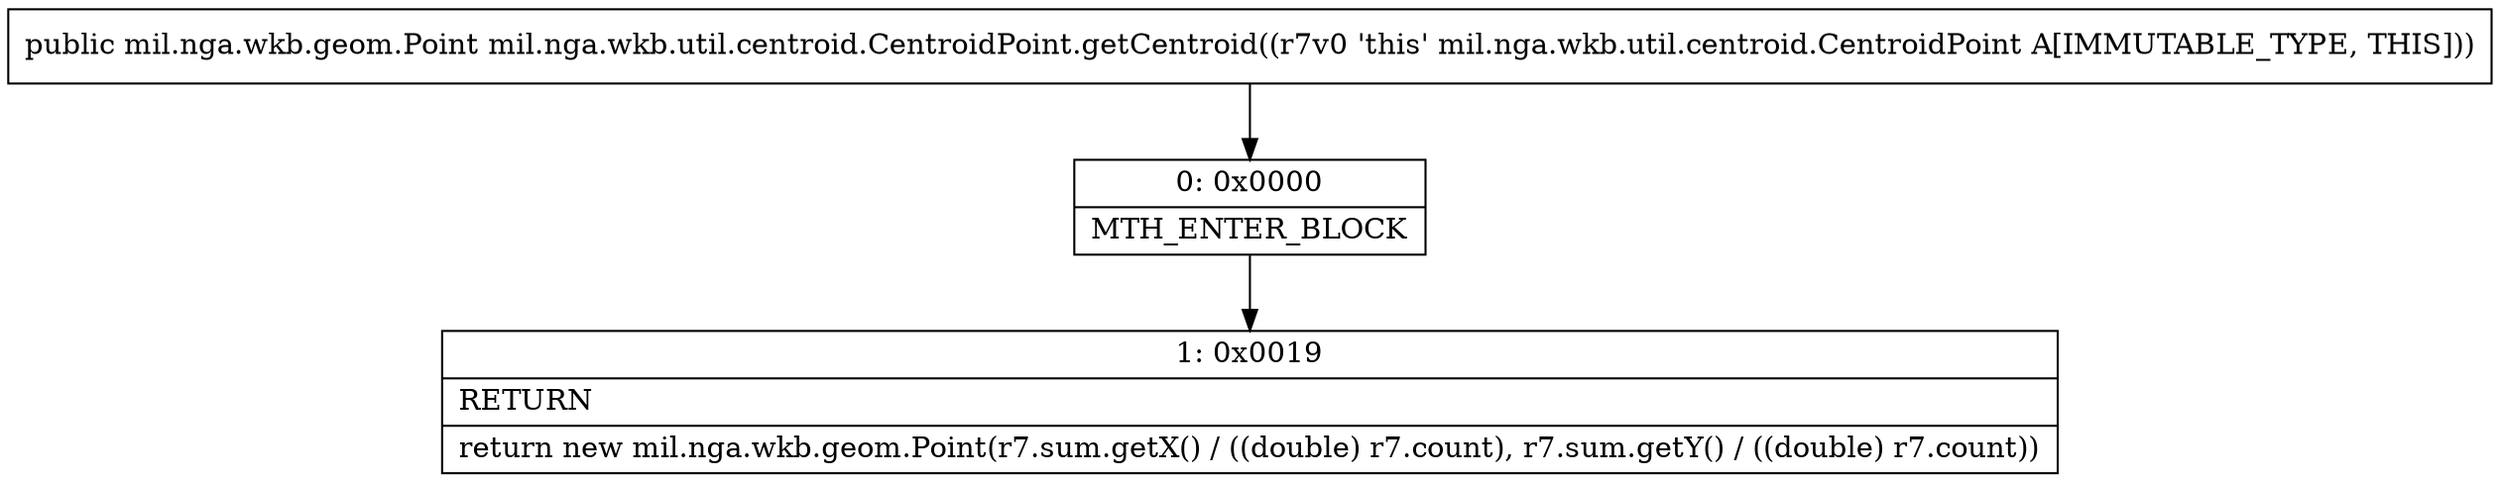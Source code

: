 digraph "CFG formil.nga.wkb.util.centroid.CentroidPoint.getCentroid()Lmil\/nga\/wkb\/geom\/Point;" {
Node_0 [shape=record,label="{0\:\ 0x0000|MTH_ENTER_BLOCK\l}"];
Node_1 [shape=record,label="{1\:\ 0x0019|RETURN\l|return new mil.nga.wkb.geom.Point(r7.sum.getX() \/ ((double) r7.count), r7.sum.getY() \/ ((double) r7.count))\l}"];
MethodNode[shape=record,label="{public mil.nga.wkb.geom.Point mil.nga.wkb.util.centroid.CentroidPoint.getCentroid((r7v0 'this' mil.nga.wkb.util.centroid.CentroidPoint A[IMMUTABLE_TYPE, THIS])) }"];
MethodNode -> Node_0;
Node_0 -> Node_1;
}

